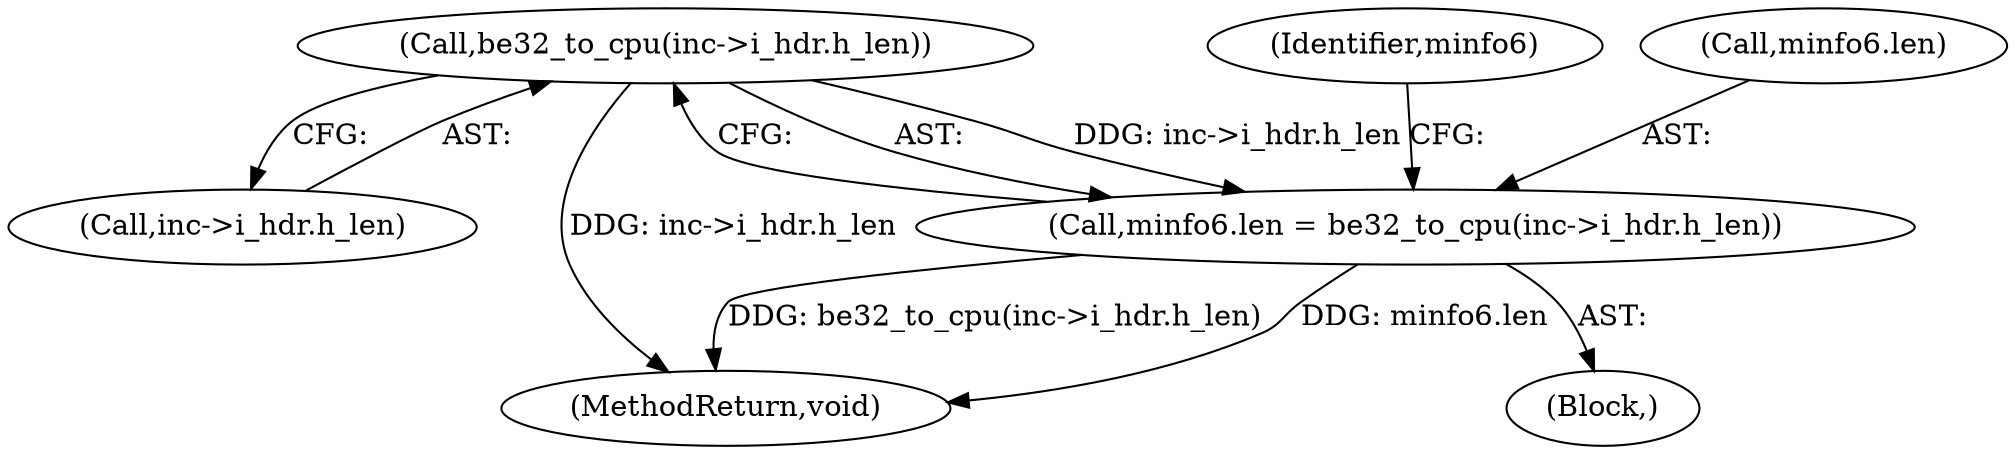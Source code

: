 digraph "0_linux_7d0a06586b2686ba80c4a2da5f91cb10ffbea736@pointer" {
"1000122" [label="(Call,be32_to_cpu(inc->i_hdr.h_len))"];
"1000118" [label="(Call,minfo6.len = be32_to_cpu(inc->i_hdr.h_len))"];
"1000118" [label="(Call,minfo6.len = be32_to_cpu(inc->i_hdr.h_len))"];
"1000123" [label="(Call,inc->i_hdr.h_len)"];
"1000106" [label="(Block,)"];
"1000130" [label="(Identifier,minfo6)"];
"1000119" [label="(Call,minfo6.len)"];
"1000122" [label="(Call,be32_to_cpu(inc->i_hdr.h_len))"];
"1000213" [label="(MethodReturn,void)"];
"1000122" -> "1000118"  [label="AST: "];
"1000122" -> "1000123"  [label="CFG: "];
"1000123" -> "1000122"  [label="AST: "];
"1000118" -> "1000122"  [label="CFG: "];
"1000122" -> "1000213"  [label="DDG: inc->i_hdr.h_len"];
"1000122" -> "1000118"  [label="DDG: inc->i_hdr.h_len"];
"1000118" -> "1000106"  [label="AST: "];
"1000119" -> "1000118"  [label="AST: "];
"1000130" -> "1000118"  [label="CFG: "];
"1000118" -> "1000213"  [label="DDG: be32_to_cpu(inc->i_hdr.h_len)"];
"1000118" -> "1000213"  [label="DDG: minfo6.len"];
}
